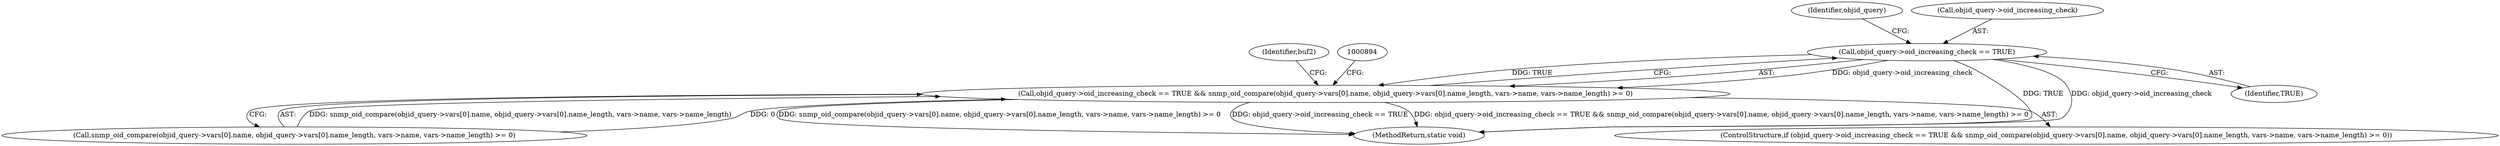 digraph "0_php_cab1c3b3708eead315e033359d07049b23b147a3_5@pointer" {
"1000848" [label="(Call,objid_query->oid_increasing_check == TRUE)"];
"1000847" [label="(Call,objid_query->oid_increasing_check == TRUE && snmp_oid_compare(objid_query->vars[0].name, objid_query->vars[0].name_length, vars->name, vars->name_length) >= 0)"];
"1000853" [label="(Call,snmp_oid_compare(objid_query->vars[0].name, objid_query->vars[0].name_length, vars->name, vars->name_length) >= 0)"];
"1000848" [label="(Call,objid_query->oid_increasing_check == TRUE)"];
"1000878" [label="(Identifier,buf2)"];
"1000852" [label="(Identifier,TRUE)"];
"1001158" [label="(MethodReturn,static void)"];
"1000858" [label="(Identifier,objid_query)"];
"1000846" [label="(ControlStructure,if (objid_query->oid_increasing_check == TRUE && snmp_oid_compare(objid_query->vars[0].name, objid_query->vars[0].name_length, vars->name, vars->name_length) >= 0))"];
"1000847" [label="(Call,objid_query->oid_increasing_check == TRUE && snmp_oid_compare(objid_query->vars[0].name, objid_query->vars[0].name_length, vars->name, vars->name_length) >= 0)"];
"1000849" [label="(Call,objid_query->oid_increasing_check)"];
"1000848" -> "1000847"  [label="AST: "];
"1000848" -> "1000852"  [label="CFG: "];
"1000849" -> "1000848"  [label="AST: "];
"1000852" -> "1000848"  [label="AST: "];
"1000858" -> "1000848"  [label="CFG: "];
"1000847" -> "1000848"  [label="CFG: "];
"1000848" -> "1001158"  [label="DDG: objid_query->oid_increasing_check"];
"1000848" -> "1001158"  [label="DDG: TRUE"];
"1000848" -> "1000847"  [label="DDG: objid_query->oid_increasing_check"];
"1000848" -> "1000847"  [label="DDG: TRUE"];
"1000847" -> "1000846"  [label="AST: "];
"1000847" -> "1000853"  [label="CFG: "];
"1000853" -> "1000847"  [label="AST: "];
"1000878" -> "1000847"  [label="CFG: "];
"1000894" -> "1000847"  [label="CFG: "];
"1000847" -> "1001158"  [label="DDG: snmp_oid_compare(objid_query->vars[0].name, objid_query->vars[0].name_length, vars->name, vars->name_length) >= 0"];
"1000847" -> "1001158"  [label="DDG: objid_query->oid_increasing_check == TRUE"];
"1000847" -> "1001158"  [label="DDG: objid_query->oid_increasing_check == TRUE && snmp_oid_compare(objid_query->vars[0].name, objid_query->vars[0].name_length, vars->name, vars->name_length) >= 0"];
"1000853" -> "1000847"  [label="DDG: snmp_oid_compare(objid_query->vars[0].name, objid_query->vars[0].name_length, vars->name, vars->name_length)"];
"1000853" -> "1000847"  [label="DDG: 0"];
}

